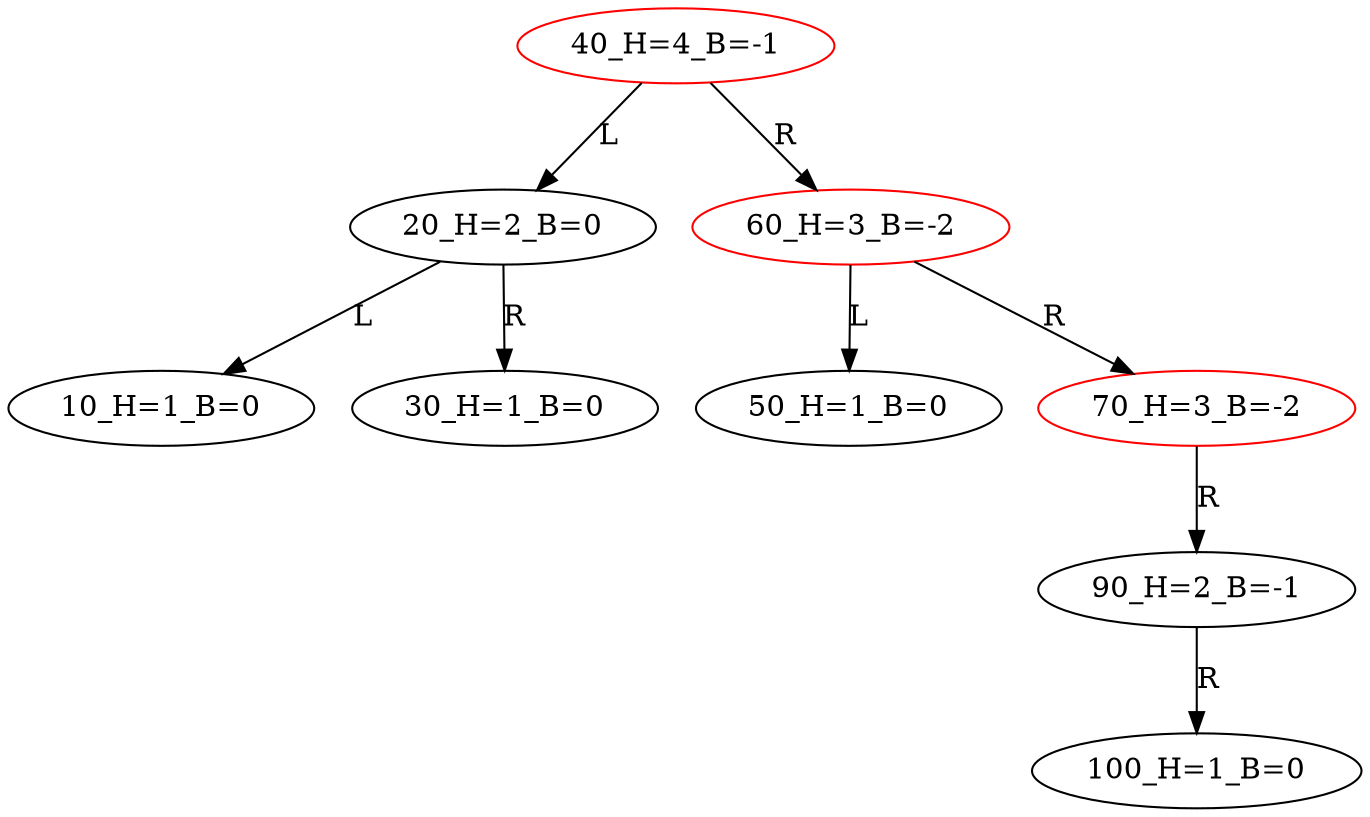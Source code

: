 digraph BiTreeBiTreeInsert {
"40_H=4_B=-1" -> {"20_H=2_B=0"} [label="L"]
"40_H=4_B=-1" -> {"60_H=3_B=-2"} [label="R"]
"20_H=2_B=0" -> {"10_H=1_B=0"} [label="L"]
"20_H=2_B=0" -> {"30_H=1_B=0"} [label="R"]
"60_H=3_B=-2" -> {"50_H=1_B=0"} [label="L"]
"60_H=3_B=-2" -> {"70_H=3_B=-2"} [label="R"]
"70_H=3_B=-2" -> {"90_H=2_B=-1"} [label="R"]
"90_H=2_B=-1" -> {"100_H=1_B=0"} [label="R"]
"40_H=4_B=-1" [color=red]
"20_H=2_B=0"
"10_H=1_B=0"
"30_H=1_B=0"
"60_H=3_B=-2" [color=red]
"50_H=1_B=0"
"70_H=3_B=-2" [color=red]
"90_H=2_B=-1"
"100_H=1_B=0"
}
